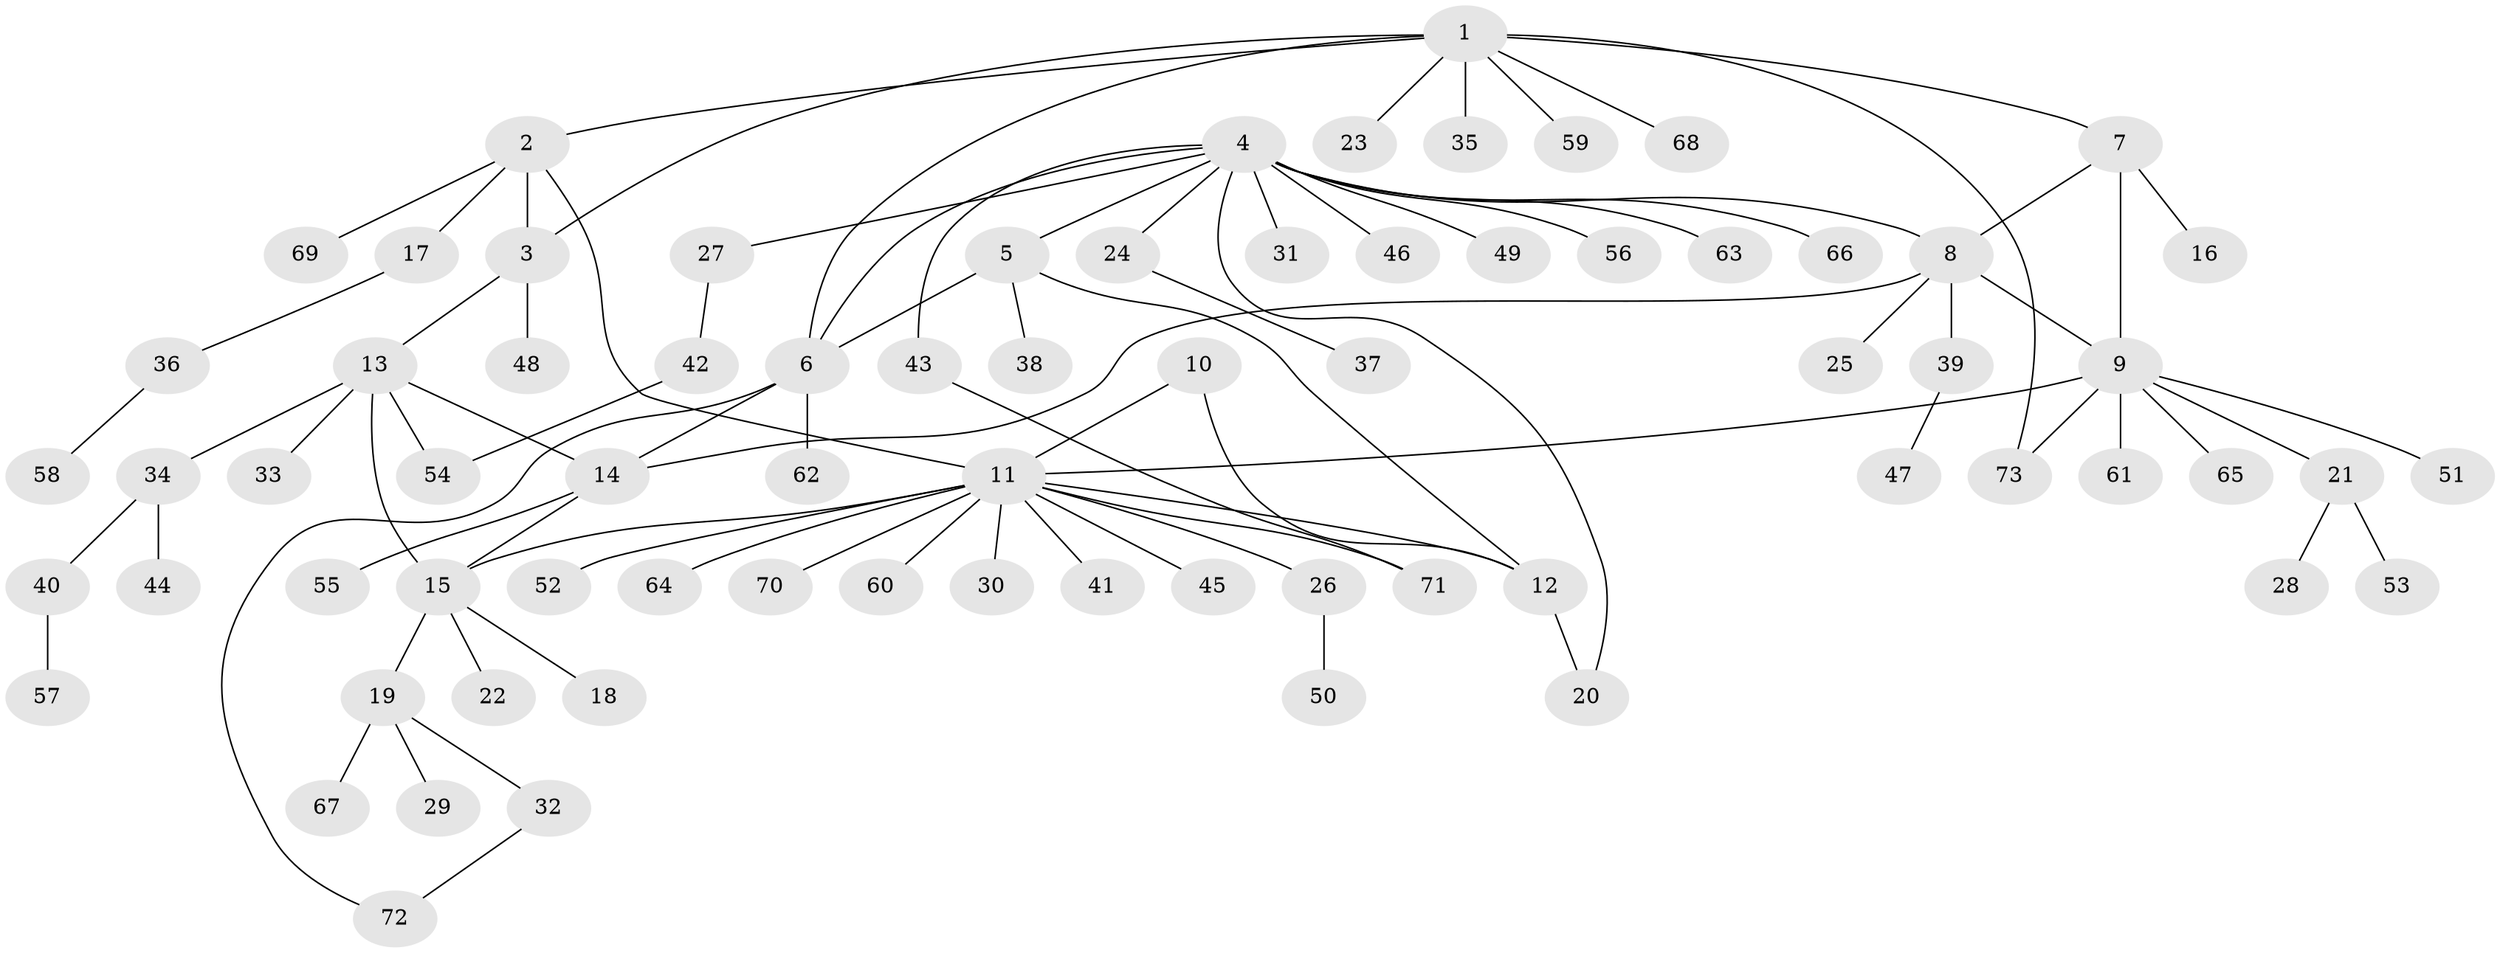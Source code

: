 // coarse degree distribution, {8: 0.046511627906976744, 5: 0.023255813953488372, 13: 0.023255813953488372, 4: 0.046511627906976744, 6: 0.023255813953488372, 3: 0.046511627906976744, 1: 0.6511627906976745, 9: 0.046511627906976744, 2: 0.09302325581395349}
// Generated by graph-tools (version 1.1) at 2025/19/03/04/25 18:19:58]
// undirected, 73 vertices, 88 edges
graph export_dot {
graph [start="1"]
  node [color=gray90,style=filled];
  1;
  2;
  3;
  4;
  5;
  6;
  7;
  8;
  9;
  10;
  11;
  12;
  13;
  14;
  15;
  16;
  17;
  18;
  19;
  20;
  21;
  22;
  23;
  24;
  25;
  26;
  27;
  28;
  29;
  30;
  31;
  32;
  33;
  34;
  35;
  36;
  37;
  38;
  39;
  40;
  41;
  42;
  43;
  44;
  45;
  46;
  47;
  48;
  49;
  50;
  51;
  52;
  53;
  54;
  55;
  56;
  57;
  58;
  59;
  60;
  61;
  62;
  63;
  64;
  65;
  66;
  67;
  68;
  69;
  70;
  71;
  72;
  73;
  1 -- 2;
  1 -- 3;
  1 -- 6;
  1 -- 7;
  1 -- 23;
  1 -- 35;
  1 -- 59;
  1 -- 68;
  1 -- 73;
  2 -- 3;
  2 -- 11;
  2 -- 17;
  2 -- 69;
  3 -- 13;
  3 -- 48;
  4 -- 5;
  4 -- 6;
  4 -- 8;
  4 -- 20;
  4 -- 24;
  4 -- 27;
  4 -- 31;
  4 -- 43;
  4 -- 46;
  4 -- 49;
  4 -- 56;
  4 -- 63;
  4 -- 66;
  5 -- 6;
  5 -- 12;
  5 -- 38;
  6 -- 14;
  6 -- 62;
  6 -- 72;
  7 -- 8;
  7 -- 9;
  7 -- 16;
  8 -- 9;
  8 -- 14;
  8 -- 25;
  8 -- 39;
  9 -- 11;
  9 -- 21;
  9 -- 51;
  9 -- 61;
  9 -- 65;
  9 -- 73;
  10 -- 11;
  10 -- 12;
  11 -- 12;
  11 -- 15;
  11 -- 26;
  11 -- 30;
  11 -- 41;
  11 -- 45;
  11 -- 52;
  11 -- 60;
  11 -- 64;
  11 -- 70;
  11 -- 71;
  12 -- 20;
  13 -- 14;
  13 -- 15;
  13 -- 33;
  13 -- 34;
  13 -- 54;
  14 -- 15;
  14 -- 55;
  15 -- 18;
  15 -- 19;
  15 -- 22;
  17 -- 36;
  19 -- 29;
  19 -- 32;
  19 -- 67;
  21 -- 28;
  21 -- 53;
  24 -- 37;
  26 -- 50;
  27 -- 42;
  32 -- 72;
  34 -- 40;
  34 -- 44;
  36 -- 58;
  39 -- 47;
  40 -- 57;
  42 -- 54;
  43 -- 71;
}
